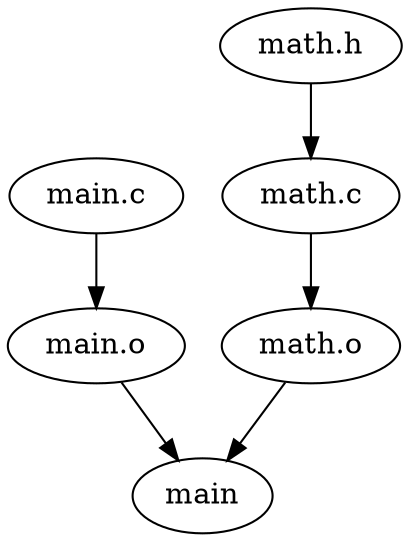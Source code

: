 digraph g{
	main_c -> main_o;
	math_h -> math_c;
	math_c -> math_o;
	math_o -> main;
	main_o -> main;

	main_c [label="main.c"];
	math_h [label="math.h"];
	math_c [label="math.c"];
	math_o [label="math.o"];
	main_o [label="main.o"];

	{rank=same; main_c; math_c}
	{rank=same; main_o; math_o}
}
